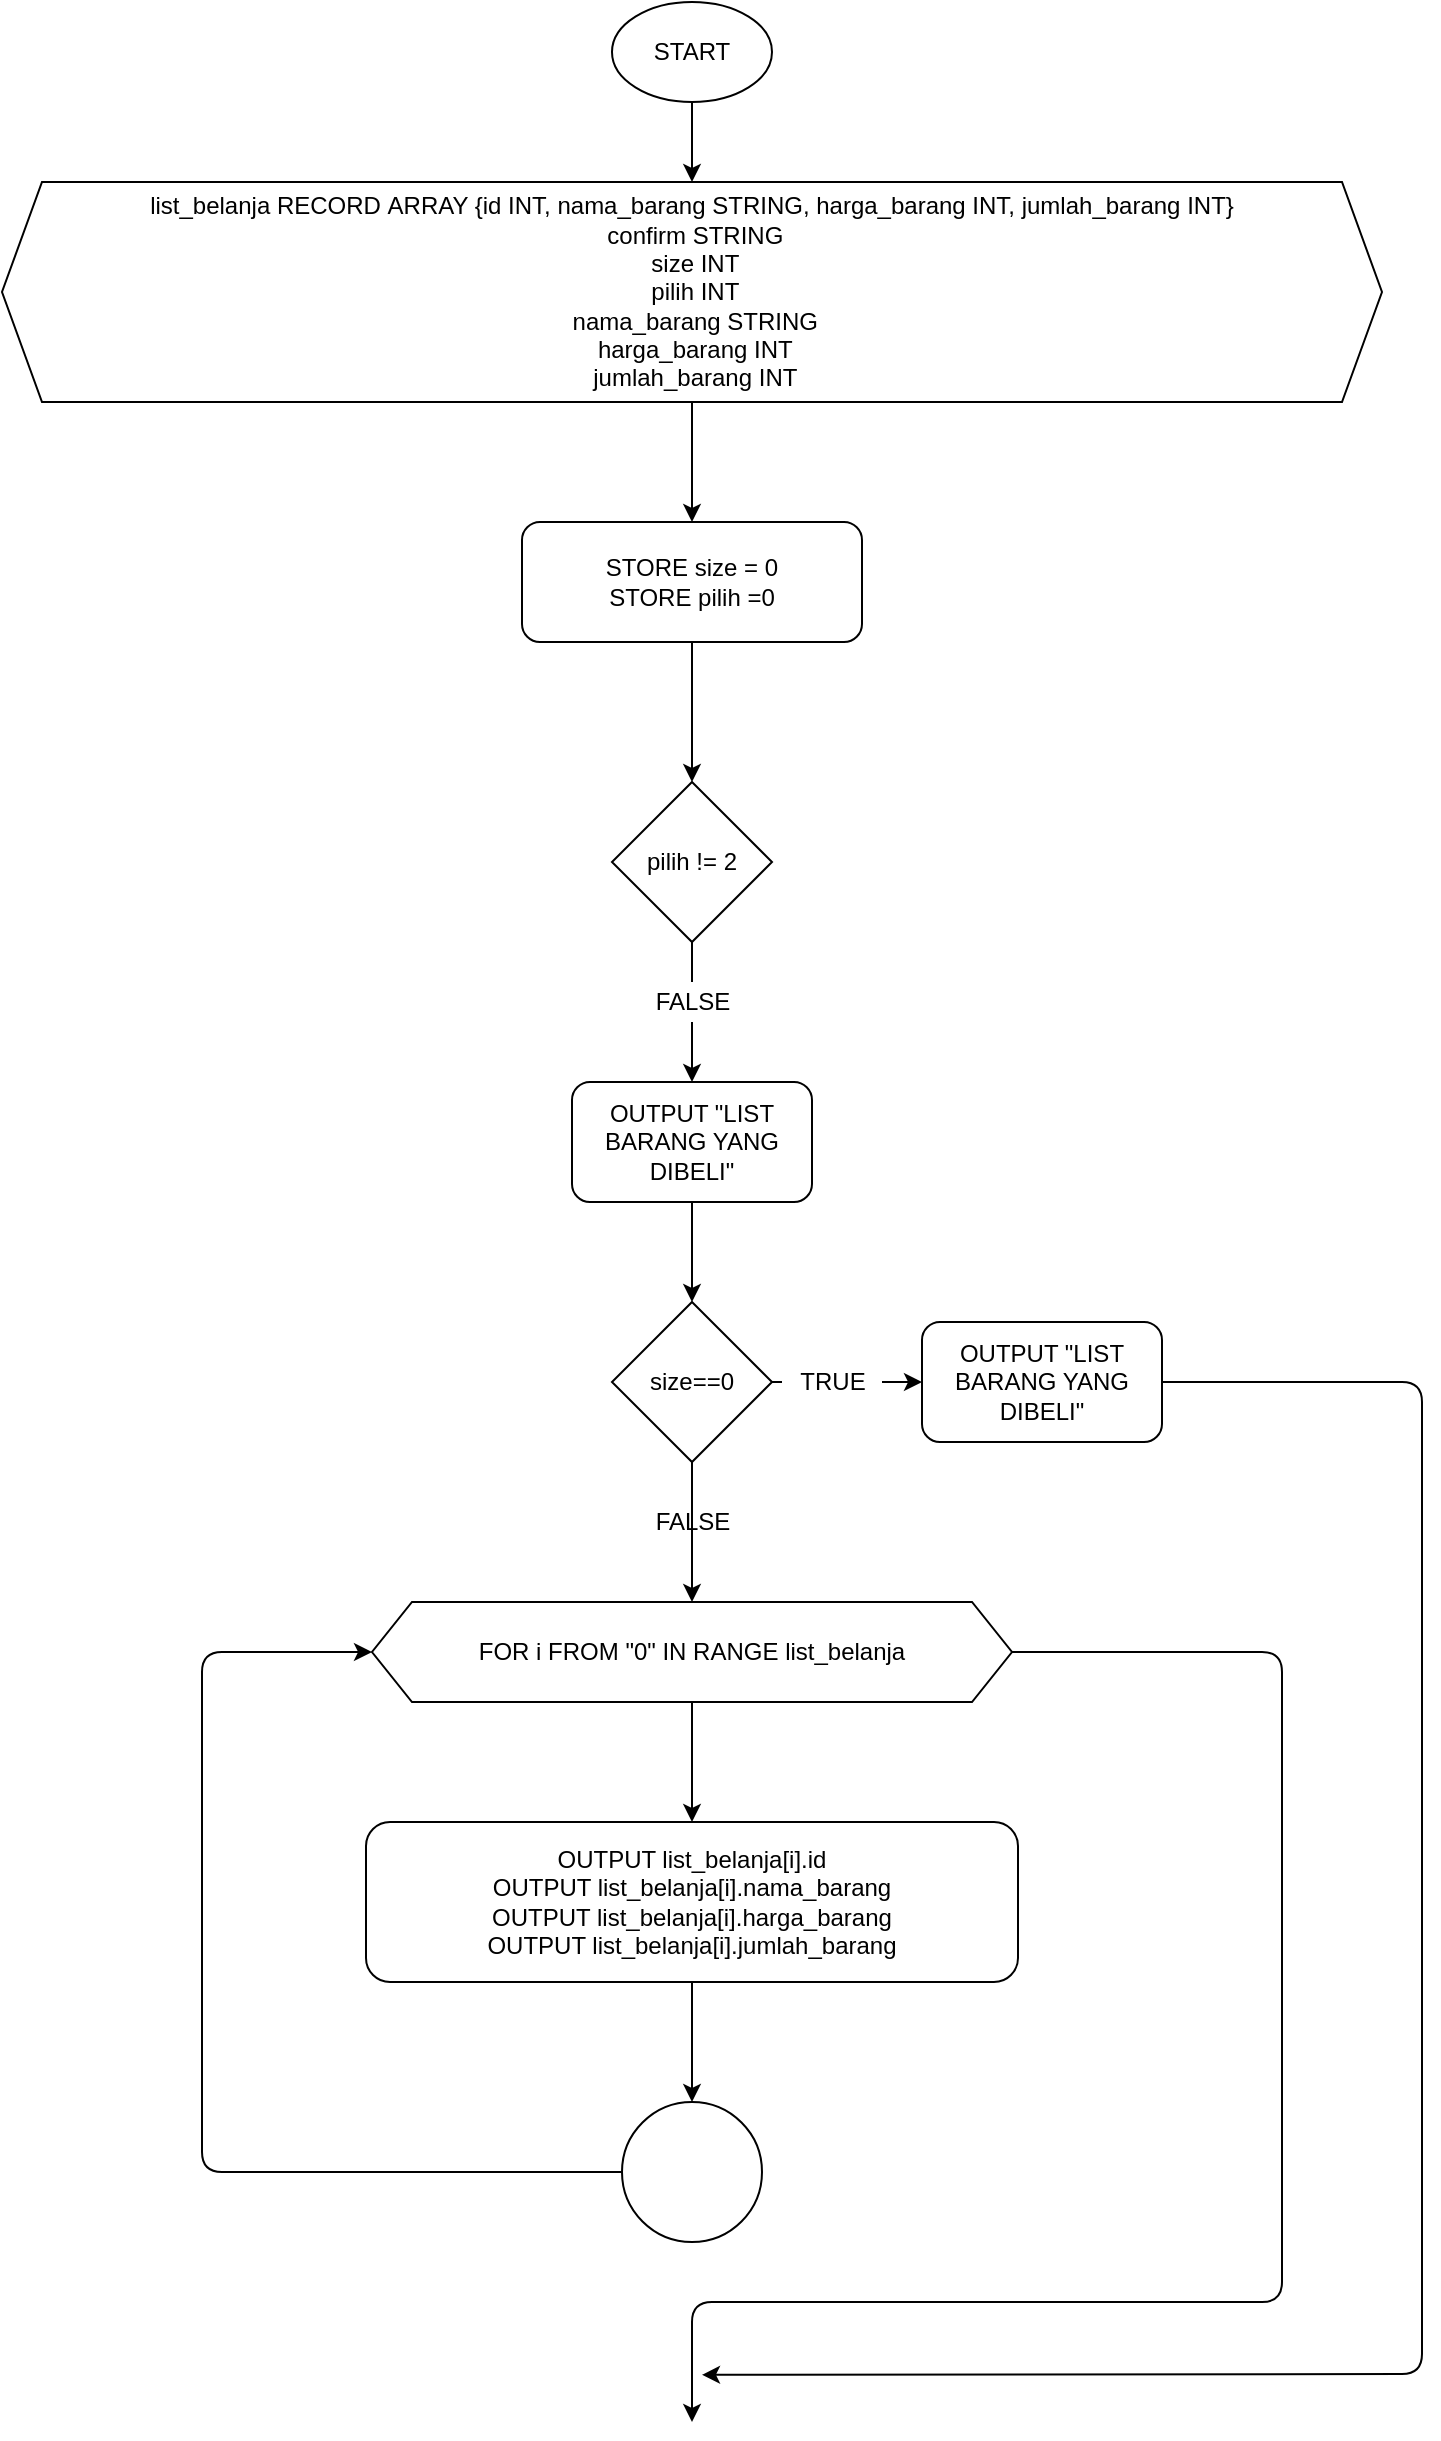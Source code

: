 <mxfile>
    <diagram id="MRwYrZJ_OPTtC_VLjgcP" name="Page-1">
        <mxGraphModel dx="1025" dy="627" grid="1" gridSize="10" guides="1" tooltips="1" connect="1" arrows="1" fold="1" page="1" pageScale="1" pageWidth="827" pageHeight="1169" math="0" shadow="0">
            <root>
                <mxCell id="0"/>
                <mxCell id="1" parent="0"/>
                <mxCell id="2" style="edgeStyle=none;html=1;exitX=0.5;exitY=1;exitDx=0;exitDy=0;entryX=0.5;entryY=0;entryDx=0;entryDy=0;" edge="1" parent="1" source="3" target="5">
                    <mxGeometry relative="1" as="geometry"/>
                </mxCell>
                <mxCell id="3" value="START" style="ellipse;whiteSpace=wrap;html=1;" vertex="1" parent="1">
                    <mxGeometry x="315" y="30" width="80" height="50" as="geometry"/>
                </mxCell>
                <mxCell id="4" style="edgeStyle=none;html=1;exitX=0.5;exitY=1;exitDx=0;exitDy=0;entryX=0.5;entryY=0;entryDx=0;entryDy=0;" edge="1" parent="1" source="5" target="7">
                    <mxGeometry relative="1" as="geometry"/>
                </mxCell>
                <mxCell id="5" value="list_belanja RECORD&amp;nbsp;&lt;span&gt;ARRAY {id INT, nama_barang STRING, harga_barang INT, jumlah_barang INT}&lt;/span&gt;&lt;div&gt;&amp;nbsp;confirm STRING&lt;/div&gt;&lt;div&gt;&amp;nbsp;size INT&lt;/div&gt;&lt;div&gt;&amp;nbsp;pilih INT&lt;/div&gt;&lt;div&gt;&amp;nbsp;nama_barang STRING&lt;/div&gt;&lt;div&gt;&amp;nbsp;harga_barang INT&lt;/div&gt;&lt;div&gt;&amp;nbsp;jumlah_barang INT&lt;/div&gt;" style="shape=hexagon;perimeter=hexagonPerimeter2;whiteSpace=wrap;html=1;fixedSize=1;" vertex="1" parent="1">
                    <mxGeometry x="10" y="120" width="690" height="110" as="geometry"/>
                </mxCell>
                <mxCell id="6" style="edgeStyle=none;html=1;exitX=0.5;exitY=1;exitDx=0;exitDy=0;entryX=0.5;entryY=0;entryDx=0;entryDy=0;" edge="1" parent="1" source="7" target="9">
                    <mxGeometry relative="1" as="geometry"/>
                </mxCell>
                <mxCell id="7" value="STORE size = 0&lt;br&gt;STORE pilih =0" style="rounded=1;whiteSpace=wrap;html=1;" vertex="1" parent="1">
                    <mxGeometry x="270" y="290" width="170" height="60" as="geometry"/>
                </mxCell>
                <mxCell id="8" style="edgeStyle=none;html=1;exitX=0.5;exitY=1;exitDx=0;exitDy=0;entryX=0.5;entryY=0;entryDx=0;entryDy=0;startArrow=none;" edge="1" parent="1" source="22" target="11">
                    <mxGeometry relative="1" as="geometry"/>
                </mxCell>
                <mxCell id="9" value="pilih != 2" style="rhombus;whiteSpace=wrap;html=1;" vertex="1" parent="1">
                    <mxGeometry x="315" y="420" width="80" height="80" as="geometry"/>
                </mxCell>
                <mxCell id="10" style="edgeStyle=none;html=1;exitX=0.5;exitY=1;exitDx=0;exitDy=0;entryX=0.5;entryY=0;entryDx=0;entryDy=0;" edge="1" parent="1" source="11" target="14">
                    <mxGeometry relative="1" as="geometry"/>
                </mxCell>
                <mxCell id="11" value="OUTPUT &quot;LIST BARANG YANG DIBELI&quot;" style="rounded=1;whiteSpace=wrap;html=1;" vertex="1" parent="1">
                    <mxGeometry x="295" y="570" width="120" height="60" as="geometry"/>
                </mxCell>
                <mxCell id="12" style="edgeStyle=none;html=1;entryX=0;entryY=0.5;entryDx=0;entryDy=0;startArrow=none;" edge="1" parent="1" source="25" target="16">
                    <mxGeometry relative="1" as="geometry"/>
                </mxCell>
                <mxCell id="13" style="edgeStyle=none;html=1;exitX=0.5;exitY=1;exitDx=0;exitDy=0;entryX=0.5;entryY=0;entryDx=0;entryDy=0;" edge="1" parent="1" source="14" target="19">
                    <mxGeometry relative="1" as="geometry"/>
                </mxCell>
                <mxCell id="14" value="size==0" style="rhombus;whiteSpace=wrap;html=1;" vertex="1" parent="1">
                    <mxGeometry x="315" y="680" width="80" height="80" as="geometry"/>
                </mxCell>
                <mxCell id="15" style="edgeStyle=none;html=1;exitX=1;exitY=0.5;exitDx=0;exitDy=0;" edge="1" parent="1" source="16">
                    <mxGeometry relative="1" as="geometry">
                        <mxPoint x="360" y="1216.4" as="targetPoint"/>
                        <Array as="points">
                            <mxPoint x="720" y="720"/>
                            <mxPoint x="720" y="1216"/>
                        </Array>
                    </mxGeometry>
                </mxCell>
                <mxCell id="16" value="OUTPUT &quot;LIST BARANG YANG DIBELI&quot;" style="rounded=1;whiteSpace=wrap;html=1;" vertex="1" parent="1">
                    <mxGeometry x="470" y="690" width="120" height="60" as="geometry"/>
                </mxCell>
                <mxCell id="17" style="edgeStyle=none;html=1;exitX=0.5;exitY=1;exitDx=0;exitDy=0;entryX=0.5;entryY=0;entryDx=0;entryDy=0;" edge="1" parent="1" source="19" target="21">
                    <mxGeometry relative="1" as="geometry"/>
                </mxCell>
                <mxCell id="18" style="edgeStyle=none;html=1;exitX=1;exitY=0.5;exitDx=0;exitDy=0;entryX=0.5;entryY=0;entryDx=0;entryDy=0;" edge="1" parent="1" source="19">
                    <mxGeometry relative="1" as="geometry">
                        <Array as="points">
                            <mxPoint x="650" y="855"/>
                            <mxPoint x="650" y="1180"/>
                            <mxPoint x="355" y="1180"/>
                        </Array>
                        <mxPoint x="355" y="1240" as="targetPoint"/>
                    </mxGeometry>
                </mxCell>
                <mxCell id="19" value="FOR i FROM &quot;0&quot; IN RANGE list_belanja" style="shape=hexagon;perimeter=hexagonPerimeter2;whiteSpace=wrap;html=1;fixedSize=1;" vertex="1" parent="1">
                    <mxGeometry x="195" y="830" width="320" height="50" as="geometry"/>
                </mxCell>
                <mxCell id="20" style="edgeStyle=none;html=1;exitX=0.5;exitY=1;exitDx=0;exitDy=0;entryX=0.5;entryY=0;entryDx=0;entryDy=0;" edge="1" parent="1" source="21" target="28">
                    <mxGeometry relative="1" as="geometry"/>
                </mxCell>
                <mxCell id="21" value="OUTPUT list_belanja[i].id&lt;br&gt;OUTPUT list_belanja[i].nama_barang&lt;br&gt;OUTPUT list_belanja[i].harga_barang&lt;br&gt;OUTPUT list_belanja[i].jumlah_barang" style="rounded=1;whiteSpace=wrap;html=1;" vertex="1" parent="1">
                    <mxGeometry x="192" y="940" width="326" height="80" as="geometry"/>
                </mxCell>
                <mxCell id="22" value="FALSE" style="text;html=1;align=center;verticalAlign=middle;resizable=0;points=[];autosize=1;strokeColor=none;fillColor=none;" vertex="1" parent="1">
                    <mxGeometry x="330" y="520" width="50" height="20" as="geometry"/>
                </mxCell>
                <mxCell id="23" value="" style="edgeStyle=none;html=1;exitX=0.5;exitY=1;exitDx=0;exitDy=0;entryX=0.5;entryY=0;entryDx=0;entryDy=0;endArrow=none;" edge="1" parent="1" source="9" target="22">
                    <mxGeometry relative="1" as="geometry">
                        <mxPoint x="355" y="500" as="sourcePoint"/>
                        <mxPoint x="355" y="570" as="targetPoint"/>
                    </mxGeometry>
                </mxCell>
                <mxCell id="24" value="FALSE" style="text;html=1;align=center;verticalAlign=middle;resizable=0;points=[];autosize=1;strokeColor=none;fillColor=none;" vertex="1" parent="1">
                    <mxGeometry x="330" y="780" width="50" height="20" as="geometry"/>
                </mxCell>
                <mxCell id="25" value="TRUE" style="text;html=1;align=center;verticalAlign=middle;resizable=0;points=[];autosize=1;strokeColor=none;fillColor=none;" vertex="1" parent="1">
                    <mxGeometry x="400" y="710" width="50" height="20" as="geometry"/>
                </mxCell>
                <mxCell id="26" value="" style="edgeStyle=none;html=1;entryX=0;entryY=0.5;entryDx=0;entryDy=0;endArrow=none;" edge="1" parent="1" source="14" target="25">
                    <mxGeometry relative="1" as="geometry">
                        <mxPoint x="395" y="720" as="sourcePoint"/>
                        <mxPoint x="457" y="720" as="targetPoint"/>
                    </mxGeometry>
                </mxCell>
                <mxCell id="27" style="edgeStyle=none;html=1;exitX=0;exitY=0.5;exitDx=0;exitDy=0;entryX=0;entryY=0.5;entryDx=0;entryDy=0;" edge="1" parent="1" source="28" target="19">
                    <mxGeometry relative="1" as="geometry">
                        <Array as="points">
                            <mxPoint x="110" y="1115"/>
                            <mxPoint x="110" y="855"/>
                        </Array>
                    </mxGeometry>
                </mxCell>
                <mxCell id="28" value="" style="ellipse;whiteSpace=wrap;html=1;aspect=fixed;" vertex="1" parent="1">
                    <mxGeometry x="320" y="1080" width="70" height="70" as="geometry"/>
                </mxCell>
            </root>
        </mxGraphModel>
    </diagram>
</mxfile>